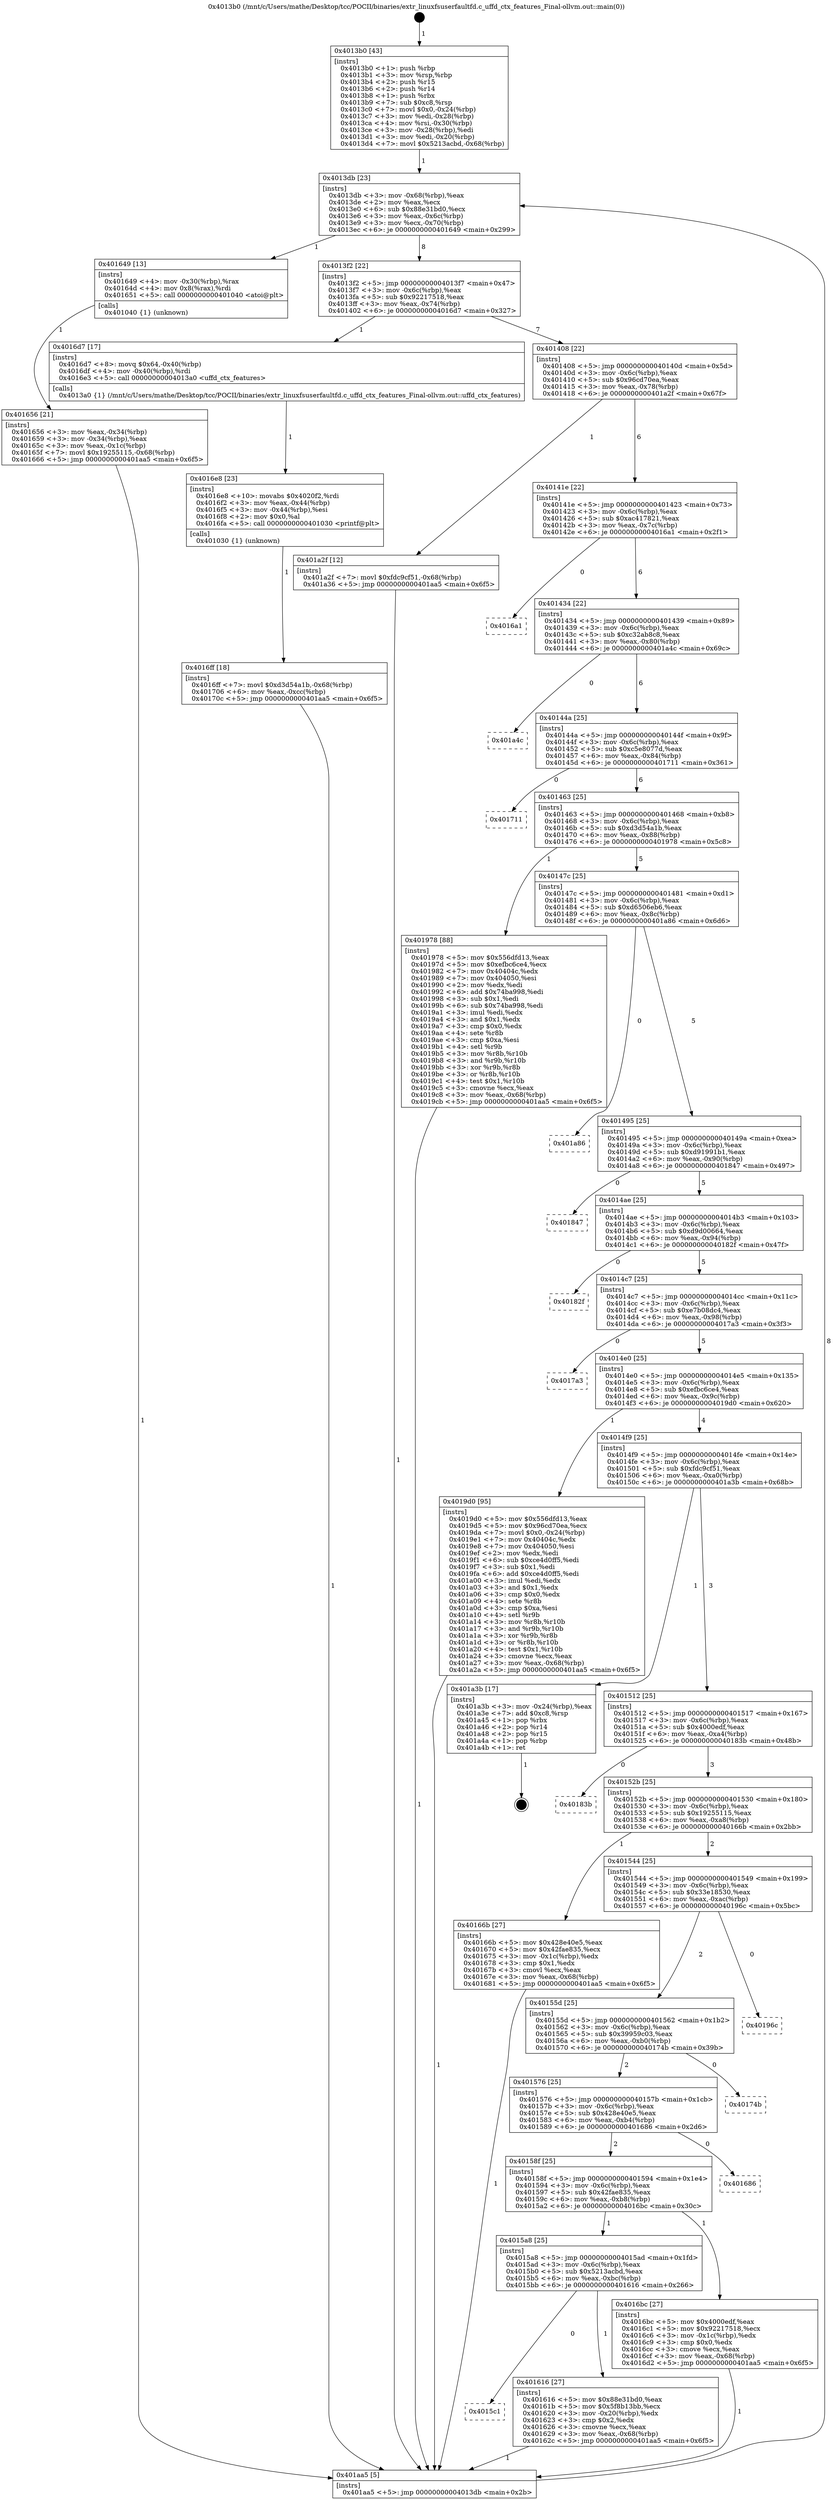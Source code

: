 digraph "0x4013b0" {
  label = "0x4013b0 (/mnt/c/Users/mathe/Desktop/tcc/POCII/binaries/extr_linuxfsuserfaultfd.c_uffd_ctx_features_Final-ollvm.out::main(0))"
  labelloc = "t"
  node[shape=record]

  Entry [label="",width=0.3,height=0.3,shape=circle,fillcolor=black,style=filled]
  "0x4013db" [label="{
     0x4013db [23]\l
     | [instrs]\l
     &nbsp;&nbsp;0x4013db \<+3\>: mov -0x68(%rbp),%eax\l
     &nbsp;&nbsp;0x4013de \<+2\>: mov %eax,%ecx\l
     &nbsp;&nbsp;0x4013e0 \<+6\>: sub $0x88e31bd0,%ecx\l
     &nbsp;&nbsp;0x4013e6 \<+3\>: mov %eax,-0x6c(%rbp)\l
     &nbsp;&nbsp;0x4013e9 \<+3\>: mov %ecx,-0x70(%rbp)\l
     &nbsp;&nbsp;0x4013ec \<+6\>: je 0000000000401649 \<main+0x299\>\l
  }"]
  "0x401649" [label="{
     0x401649 [13]\l
     | [instrs]\l
     &nbsp;&nbsp;0x401649 \<+4\>: mov -0x30(%rbp),%rax\l
     &nbsp;&nbsp;0x40164d \<+4\>: mov 0x8(%rax),%rdi\l
     &nbsp;&nbsp;0x401651 \<+5\>: call 0000000000401040 \<atoi@plt\>\l
     | [calls]\l
     &nbsp;&nbsp;0x401040 \{1\} (unknown)\l
  }"]
  "0x4013f2" [label="{
     0x4013f2 [22]\l
     | [instrs]\l
     &nbsp;&nbsp;0x4013f2 \<+5\>: jmp 00000000004013f7 \<main+0x47\>\l
     &nbsp;&nbsp;0x4013f7 \<+3\>: mov -0x6c(%rbp),%eax\l
     &nbsp;&nbsp;0x4013fa \<+5\>: sub $0x92217518,%eax\l
     &nbsp;&nbsp;0x4013ff \<+3\>: mov %eax,-0x74(%rbp)\l
     &nbsp;&nbsp;0x401402 \<+6\>: je 00000000004016d7 \<main+0x327\>\l
  }"]
  Exit [label="",width=0.3,height=0.3,shape=circle,fillcolor=black,style=filled,peripheries=2]
  "0x4016d7" [label="{
     0x4016d7 [17]\l
     | [instrs]\l
     &nbsp;&nbsp;0x4016d7 \<+8\>: movq $0x64,-0x40(%rbp)\l
     &nbsp;&nbsp;0x4016df \<+4\>: mov -0x40(%rbp),%rdi\l
     &nbsp;&nbsp;0x4016e3 \<+5\>: call 00000000004013a0 \<uffd_ctx_features\>\l
     | [calls]\l
     &nbsp;&nbsp;0x4013a0 \{1\} (/mnt/c/Users/mathe/Desktop/tcc/POCII/binaries/extr_linuxfsuserfaultfd.c_uffd_ctx_features_Final-ollvm.out::uffd_ctx_features)\l
  }"]
  "0x401408" [label="{
     0x401408 [22]\l
     | [instrs]\l
     &nbsp;&nbsp;0x401408 \<+5\>: jmp 000000000040140d \<main+0x5d\>\l
     &nbsp;&nbsp;0x40140d \<+3\>: mov -0x6c(%rbp),%eax\l
     &nbsp;&nbsp;0x401410 \<+5\>: sub $0x96cd70ea,%eax\l
     &nbsp;&nbsp;0x401415 \<+3\>: mov %eax,-0x78(%rbp)\l
     &nbsp;&nbsp;0x401418 \<+6\>: je 0000000000401a2f \<main+0x67f\>\l
  }"]
  "0x4016ff" [label="{
     0x4016ff [18]\l
     | [instrs]\l
     &nbsp;&nbsp;0x4016ff \<+7\>: movl $0xd3d54a1b,-0x68(%rbp)\l
     &nbsp;&nbsp;0x401706 \<+6\>: mov %eax,-0xcc(%rbp)\l
     &nbsp;&nbsp;0x40170c \<+5\>: jmp 0000000000401aa5 \<main+0x6f5\>\l
  }"]
  "0x401a2f" [label="{
     0x401a2f [12]\l
     | [instrs]\l
     &nbsp;&nbsp;0x401a2f \<+7\>: movl $0xfdc9cf51,-0x68(%rbp)\l
     &nbsp;&nbsp;0x401a36 \<+5\>: jmp 0000000000401aa5 \<main+0x6f5\>\l
  }"]
  "0x40141e" [label="{
     0x40141e [22]\l
     | [instrs]\l
     &nbsp;&nbsp;0x40141e \<+5\>: jmp 0000000000401423 \<main+0x73\>\l
     &nbsp;&nbsp;0x401423 \<+3\>: mov -0x6c(%rbp),%eax\l
     &nbsp;&nbsp;0x401426 \<+5\>: sub $0xac417821,%eax\l
     &nbsp;&nbsp;0x40142b \<+3\>: mov %eax,-0x7c(%rbp)\l
     &nbsp;&nbsp;0x40142e \<+6\>: je 00000000004016a1 \<main+0x2f1\>\l
  }"]
  "0x4016e8" [label="{
     0x4016e8 [23]\l
     | [instrs]\l
     &nbsp;&nbsp;0x4016e8 \<+10\>: movabs $0x4020f2,%rdi\l
     &nbsp;&nbsp;0x4016f2 \<+3\>: mov %eax,-0x44(%rbp)\l
     &nbsp;&nbsp;0x4016f5 \<+3\>: mov -0x44(%rbp),%esi\l
     &nbsp;&nbsp;0x4016f8 \<+2\>: mov $0x0,%al\l
     &nbsp;&nbsp;0x4016fa \<+5\>: call 0000000000401030 \<printf@plt\>\l
     | [calls]\l
     &nbsp;&nbsp;0x401030 \{1\} (unknown)\l
  }"]
  "0x4016a1" [label="{
     0x4016a1\l
  }", style=dashed]
  "0x401434" [label="{
     0x401434 [22]\l
     | [instrs]\l
     &nbsp;&nbsp;0x401434 \<+5\>: jmp 0000000000401439 \<main+0x89\>\l
     &nbsp;&nbsp;0x401439 \<+3\>: mov -0x6c(%rbp),%eax\l
     &nbsp;&nbsp;0x40143c \<+5\>: sub $0xc32ab8c8,%eax\l
     &nbsp;&nbsp;0x401441 \<+3\>: mov %eax,-0x80(%rbp)\l
     &nbsp;&nbsp;0x401444 \<+6\>: je 0000000000401a4c \<main+0x69c\>\l
  }"]
  "0x401656" [label="{
     0x401656 [21]\l
     | [instrs]\l
     &nbsp;&nbsp;0x401656 \<+3\>: mov %eax,-0x34(%rbp)\l
     &nbsp;&nbsp;0x401659 \<+3\>: mov -0x34(%rbp),%eax\l
     &nbsp;&nbsp;0x40165c \<+3\>: mov %eax,-0x1c(%rbp)\l
     &nbsp;&nbsp;0x40165f \<+7\>: movl $0x19255115,-0x68(%rbp)\l
     &nbsp;&nbsp;0x401666 \<+5\>: jmp 0000000000401aa5 \<main+0x6f5\>\l
  }"]
  "0x401a4c" [label="{
     0x401a4c\l
  }", style=dashed]
  "0x40144a" [label="{
     0x40144a [25]\l
     | [instrs]\l
     &nbsp;&nbsp;0x40144a \<+5\>: jmp 000000000040144f \<main+0x9f\>\l
     &nbsp;&nbsp;0x40144f \<+3\>: mov -0x6c(%rbp),%eax\l
     &nbsp;&nbsp;0x401452 \<+5\>: sub $0xc5e8077d,%eax\l
     &nbsp;&nbsp;0x401457 \<+6\>: mov %eax,-0x84(%rbp)\l
     &nbsp;&nbsp;0x40145d \<+6\>: je 0000000000401711 \<main+0x361\>\l
  }"]
  "0x4013b0" [label="{
     0x4013b0 [43]\l
     | [instrs]\l
     &nbsp;&nbsp;0x4013b0 \<+1\>: push %rbp\l
     &nbsp;&nbsp;0x4013b1 \<+3\>: mov %rsp,%rbp\l
     &nbsp;&nbsp;0x4013b4 \<+2\>: push %r15\l
     &nbsp;&nbsp;0x4013b6 \<+2\>: push %r14\l
     &nbsp;&nbsp;0x4013b8 \<+1\>: push %rbx\l
     &nbsp;&nbsp;0x4013b9 \<+7\>: sub $0xc8,%rsp\l
     &nbsp;&nbsp;0x4013c0 \<+7\>: movl $0x0,-0x24(%rbp)\l
     &nbsp;&nbsp;0x4013c7 \<+3\>: mov %edi,-0x28(%rbp)\l
     &nbsp;&nbsp;0x4013ca \<+4\>: mov %rsi,-0x30(%rbp)\l
     &nbsp;&nbsp;0x4013ce \<+3\>: mov -0x28(%rbp),%edi\l
     &nbsp;&nbsp;0x4013d1 \<+3\>: mov %edi,-0x20(%rbp)\l
     &nbsp;&nbsp;0x4013d4 \<+7\>: movl $0x5213acbd,-0x68(%rbp)\l
  }"]
  "0x401711" [label="{
     0x401711\l
  }", style=dashed]
  "0x401463" [label="{
     0x401463 [25]\l
     | [instrs]\l
     &nbsp;&nbsp;0x401463 \<+5\>: jmp 0000000000401468 \<main+0xb8\>\l
     &nbsp;&nbsp;0x401468 \<+3\>: mov -0x6c(%rbp),%eax\l
     &nbsp;&nbsp;0x40146b \<+5\>: sub $0xd3d54a1b,%eax\l
     &nbsp;&nbsp;0x401470 \<+6\>: mov %eax,-0x88(%rbp)\l
     &nbsp;&nbsp;0x401476 \<+6\>: je 0000000000401978 \<main+0x5c8\>\l
  }"]
  "0x401aa5" [label="{
     0x401aa5 [5]\l
     | [instrs]\l
     &nbsp;&nbsp;0x401aa5 \<+5\>: jmp 00000000004013db \<main+0x2b\>\l
  }"]
  "0x401978" [label="{
     0x401978 [88]\l
     | [instrs]\l
     &nbsp;&nbsp;0x401978 \<+5\>: mov $0x556dfd13,%eax\l
     &nbsp;&nbsp;0x40197d \<+5\>: mov $0xefbc6ce4,%ecx\l
     &nbsp;&nbsp;0x401982 \<+7\>: mov 0x40404c,%edx\l
     &nbsp;&nbsp;0x401989 \<+7\>: mov 0x404050,%esi\l
     &nbsp;&nbsp;0x401990 \<+2\>: mov %edx,%edi\l
     &nbsp;&nbsp;0x401992 \<+6\>: add $0x74ba998,%edi\l
     &nbsp;&nbsp;0x401998 \<+3\>: sub $0x1,%edi\l
     &nbsp;&nbsp;0x40199b \<+6\>: sub $0x74ba998,%edi\l
     &nbsp;&nbsp;0x4019a1 \<+3\>: imul %edi,%edx\l
     &nbsp;&nbsp;0x4019a4 \<+3\>: and $0x1,%edx\l
     &nbsp;&nbsp;0x4019a7 \<+3\>: cmp $0x0,%edx\l
     &nbsp;&nbsp;0x4019aa \<+4\>: sete %r8b\l
     &nbsp;&nbsp;0x4019ae \<+3\>: cmp $0xa,%esi\l
     &nbsp;&nbsp;0x4019b1 \<+4\>: setl %r9b\l
     &nbsp;&nbsp;0x4019b5 \<+3\>: mov %r8b,%r10b\l
     &nbsp;&nbsp;0x4019b8 \<+3\>: and %r9b,%r10b\l
     &nbsp;&nbsp;0x4019bb \<+3\>: xor %r9b,%r8b\l
     &nbsp;&nbsp;0x4019be \<+3\>: or %r8b,%r10b\l
     &nbsp;&nbsp;0x4019c1 \<+4\>: test $0x1,%r10b\l
     &nbsp;&nbsp;0x4019c5 \<+3\>: cmovne %ecx,%eax\l
     &nbsp;&nbsp;0x4019c8 \<+3\>: mov %eax,-0x68(%rbp)\l
     &nbsp;&nbsp;0x4019cb \<+5\>: jmp 0000000000401aa5 \<main+0x6f5\>\l
  }"]
  "0x40147c" [label="{
     0x40147c [25]\l
     | [instrs]\l
     &nbsp;&nbsp;0x40147c \<+5\>: jmp 0000000000401481 \<main+0xd1\>\l
     &nbsp;&nbsp;0x401481 \<+3\>: mov -0x6c(%rbp),%eax\l
     &nbsp;&nbsp;0x401484 \<+5\>: sub $0xd6506eb6,%eax\l
     &nbsp;&nbsp;0x401489 \<+6\>: mov %eax,-0x8c(%rbp)\l
     &nbsp;&nbsp;0x40148f \<+6\>: je 0000000000401a86 \<main+0x6d6\>\l
  }"]
  "0x4015c1" [label="{
     0x4015c1\l
  }", style=dashed]
  "0x401a86" [label="{
     0x401a86\l
  }", style=dashed]
  "0x401495" [label="{
     0x401495 [25]\l
     | [instrs]\l
     &nbsp;&nbsp;0x401495 \<+5\>: jmp 000000000040149a \<main+0xea\>\l
     &nbsp;&nbsp;0x40149a \<+3\>: mov -0x6c(%rbp),%eax\l
     &nbsp;&nbsp;0x40149d \<+5\>: sub $0xd91991b1,%eax\l
     &nbsp;&nbsp;0x4014a2 \<+6\>: mov %eax,-0x90(%rbp)\l
     &nbsp;&nbsp;0x4014a8 \<+6\>: je 0000000000401847 \<main+0x497\>\l
  }"]
  "0x401616" [label="{
     0x401616 [27]\l
     | [instrs]\l
     &nbsp;&nbsp;0x401616 \<+5\>: mov $0x88e31bd0,%eax\l
     &nbsp;&nbsp;0x40161b \<+5\>: mov $0x5f8b13bb,%ecx\l
     &nbsp;&nbsp;0x401620 \<+3\>: mov -0x20(%rbp),%edx\l
     &nbsp;&nbsp;0x401623 \<+3\>: cmp $0x2,%edx\l
     &nbsp;&nbsp;0x401626 \<+3\>: cmovne %ecx,%eax\l
     &nbsp;&nbsp;0x401629 \<+3\>: mov %eax,-0x68(%rbp)\l
     &nbsp;&nbsp;0x40162c \<+5\>: jmp 0000000000401aa5 \<main+0x6f5\>\l
  }"]
  "0x401847" [label="{
     0x401847\l
  }", style=dashed]
  "0x4014ae" [label="{
     0x4014ae [25]\l
     | [instrs]\l
     &nbsp;&nbsp;0x4014ae \<+5\>: jmp 00000000004014b3 \<main+0x103\>\l
     &nbsp;&nbsp;0x4014b3 \<+3\>: mov -0x6c(%rbp),%eax\l
     &nbsp;&nbsp;0x4014b6 \<+5\>: sub $0xd9d00664,%eax\l
     &nbsp;&nbsp;0x4014bb \<+6\>: mov %eax,-0x94(%rbp)\l
     &nbsp;&nbsp;0x4014c1 \<+6\>: je 000000000040182f \<main+0x47f\>\l
  }"]
  "0x4015a8" [label="{
     0x4015a8 [25]\l
     | [instrs]\l
     &nbsp;&nbsp;0x4015a8 \<+5\>: jmp 00000000004015ad \<main+0x1fd\>\l
     &nbsp;&nbsp;0x4015ad \<+3\>: mov -0x6c(%rbp),%eax\l
     &nbsp;&nbsp;0x4015b0 \<+5\>: sub $0x5213acbd,%eax\l
     &nbsp;&nbsp;0x4015b5 \<+6\>: mov %eax,-0xbc(%rbp)\l
     &nbsp;&nbsp;0x4015bb \<+6\>: je 0000000000401616 \<main+0x266\>\l
  }"]
  "0x40182f" [label="{
     0x40182f\l
  }", style=dashed]
  "0x4014c7" [label="{
     0x4014c7 [25]\l
     | [instrs]\l
     &nbsp;&nbsp;0x4014c7 \<+5\>: jmp 00000000004014cc \<main+0x11c\>\l
     &nbsp;&nbsp;0x4014cc \<+3\>: mov -0x6c(%rbp),%eax\l
     &nbsp;&nbsp;0x4014cf \<+5\>: sub $0xe7b08dc4,%eax\l
     &nbsp;&nbsp;0x4014d4 \<+6\>: mov %eax,-0x98(%rbp)\l
     &nbsp;&nbsp;0x4014da \<+6\>: je 00000000004017a3 \<main+0x3f3\>\l
  }"]
  "0x4016bc" [label="{
     0x4016bc [27]\l
     | [instrs]\l
     &nbsp;&nbsp;0x4016bc \<+5\>: mov $0x4000edf,%eax\l
     &nbsp;&nbsp;0x4016c1 \<+5\>: mov $0x92217518,%ecx\l
     &nbsp;&nbsp;0x4016c6 \<+3\>: mov -0x1c(%rbp),%edx\l
     &nbsp;&nbsp;0x4016c9 \<+3\>: cmp $0x0,%edx\l
     &nbsp;&nbsp;0x4016cc \<+3\>: cmove %ecx,%eax\l
     &nbsp;&nbsp;0x4016cf \<+3\>: mov %eax,-0x68(%rbp)\l
     &nbsp;&nbsp;0x4016d2 \<+5\>: jmp 0000000000401aa5 \<main+0x6f5\>\l
  }"]
  "0x4017a3" [label="{
     0x4017a3\l
  }", style=dashed]
  "0x4014e0" [label="{
     0x4014e0 [25]\l
     | [instrs]\l
     &nbsp;&nbsp;0x4014e0 \<+5\>: jmp 00000000004014e5 \<main+0x135\>\l
     &nbsp;&nbsp;0x4014e5 \<+3\>: mov -0x6c(%rbp),%eax\l
     &nbsp;&nbsp;0x4014e8 \<+5\>: sub $0xefbc6ce4,%eax\l
     &nbsp;&nbsp;0x4014ed \<+6\>: mov %eax,-0x9c(%rbp)\l
     &nbsp;&nbsp;0x4014f3 \<+6\>: je 00000000004019d0 \<main+0x620\>\l
  }"]
  "0x40158f" [label="{
     0x40158f [25]\l
     | [instrs]\l
     &nbsp;&nbsp;0x40158f \<+5\>: jmp 0000000000401594 \<main+0x1e4\>\l
     &nbsp;&nbsp;0x401594 \<+3\>: mov -0x6c(%rbp),%eax\l
     &nbsp;&nbsp;0x401597 \<+5\>: sub $0x42fae835,%eax\l
     &nbsp;&nbsp;0x40159c \<+6\>: mov %eax,-0xb8(%rbp)\l
     &nbsp;&nbsp;0x4015a2 \<+6\>: je 00000000004016bc \<main+0x30c\>\l
  }"]
  "0x4019d0" [label="{
     0x4019d0 [95]\l
     | [instrs]\l
     &nbsp;&nbsp;0x4019d0 \<+5\>: mov $0x556dfd13,%eax\l
     &nbsp;&nbsp;0x4019d5 \<+5\>: mov $0x96cd70ea,%ecx\l
     &nbsp;&nbsp;0x4019da \<+7\>: movl $0x0,-0x24(%rbp)\l
     &nbsp;&nbsp;0x4019e1 \<+7\>: mov 0x40404c,%edx\l
     &nbsp;&nbsp;0x4019e8 \<+7\>: mov 0x404050,%esi\l
     &nbsp;&nbsp;0x4019ef \<+2\>: mov %edx,%edi\l
     &nbsp;&nbsp;0x4019f1 \<+6\>: sub $0xce4d0ff5,%edi\l
     &nbsp;&nbsp;0x4019f7 \<+3\>: sub $0x1,%edi\l
     &nbsp;&nbsp;0x4019fa \<+6\>: add $0xce4d0ff5,%edi\l
     &nbsp;&nbsp;0x401a00 \<+3\>: imul %edi,%edx\l
     &nbsp;&nbsp;0x401a03 \<+3\>: and $0x1,%edx\l
     &nbsp;&nbsp;0x401a06 \<+3\>: cmp $0x0,%edx\l
     &nbsp;&nbsp;0x401a09 \<+4\>: sete %r8b\l
     &nbsp;&nbsp;0x401a0d \<+3\>: cmp $0xa,%esi\l
     &nbsp;&nbsp;0x401a10 \<+4\>: setl %r9b\l
     &nbsp;&nbsp;0x401a14 \<+3\>: mov %r8b,%r10b\l
     &nbsp;&nbsp;0x401a17 \<+3\>: and %r9b,%r10b\l
     &nbsp;&nbsp;0x401a1a \<+3\>: xor %r9b,%r8b\l
     &nbsp;&nbsp;0x401a1d \<+3\>: or %r8b,%r10b\l
     &nbsp;&nbsp;0x401a20 \<+4\>: test $0x1,%r10b\l
     &nbsp;&nbsp;0x401a24 \<+3\>: cmovne %ecx,%eax\l
     &nbsp;&nbsp;0x401a27 \<+3\>: mov %eax,-0x68(%rbp)\l
     &nbsp;&nbsp;0x401a2a \<+5\>: jmp 0000000000401aa5 \<main+0x6f5\>\l
  }"]
  "0x4014f9" [label="{
     0x4014f9 [25]\l
     | [instrs]\l
     &nbsp;&nbsp;0x4014f9 \<+5\>: jmp 00000000004014fe \<main+0x14e\>\l
     &nbsp;&nbsp;0x4014fe \<+3\>: mov -0x6c(%rbp),%eax\l
     &nbsp;&nbsp;0x401501 \<+5\>: sub $0xfdc9cf51,%eax\l
     &nbsp;&nbsp;0x401506 \<+6\>: mov %eax,-0xa0(%rbp)\l
     &nbsp;&nbsp;0x40150c \<+6\>: je 0000000000401a3b \<main+0x68b\>\l
  }"]
  "0x401686" [label="{
     0x401686\l
  }", style=dashed]
  "0x401a3b" [label="{
     0x401a3b [17]\l
     | [instrs]\l
     &nbsp;&nbsp;0x401a3b \<+3\>: mov -0x24(%rbp),%eax\l
     &nbsp;&nbsp;0x401a3e \<+7\>: add $0xc8,%rsp\l
     &nbsp;&nbsp;0x401a45 \<+1\>: pop %rbx\l
     &nbsp;&nbsp;0x401a46 \<+2\>: pop %r14\l
     &nbsp;&nbsp;0x401a48 \<+2\>: pop %r15\l
     &nbsp;&nbsp;0x401a4a \<+1\>: pop %rbp\l
     &nbsp;&nbsp;0x401a4b \<+1\>: ret\l
  }"]
  "0x401512" [label="{
     0x401512 [25]\l
     | [instrs]\l
     &nbsp;&nbsp;0x401512 \<+5\>: jmp 0000000000401517 \<main+0x167\>\l
     &nbsp;&nbsp;0x401517 \<+3\>: mov -0x6c(%rbp),%eax\l
     &nbsp;&nbsp;0x40151a \<+5\>: sub $0x4000edf,%eax\l
     &nbsp;&nbsp;0x40151f \<+6\>: mov %eax,-0xa4(%rbp)\l
     &nbsp;&nbsp;0x401525 \<+6\>: je 000000000040183b \<main+0x48b\>\l
  }"]
  "0x401576" [label="{
     0x401576 [25]\l
     | [instrs]\l
     &nbsp;&nbsp;0x401576 \<+5\>: jmp 000000000040157b \<main+0x1cb\>\l
     &nbsp;&nbsp;0x40157b \<+3\>: mov -0x6c(%rbp),%eax\l
     &nbsp;&nbsp;0x40157e \<+5\>: sub $0x428e40e5,%eax\l
     &nbsp;&nbsp;0x401583 \<+6\>: mov %eax,-0xb4(%rbp)\l
     &nbsp;&nbsp;0x401589 \<+6\>: je 0000000000401686 \<main+0x2d6\>\l
  }"]
  "0x40183b" [label="{
     0x40183b\l
  }", style=dashed]
  "0x40152b" [label="{
     0x40152b [25]\l
     | [instrs]\l
     &nbsp;&nbsp;0x40152b \<+5\>: jmp 0000000000401530 \<main+0x180\>\l
     &nbsp;&nbsp;0x401530 \<+3\>: mov -0x6c(%rbp),%eax\l
     &nbsp;&nbsp;0x401533 \<+5\>: sub $0x19255115,%eax\l
     &nbsp;&nbsp;0x401538 \<+6\>: mov %eax,-0xa8(%rbp)\l
     &nbsp;&nbsp;0x40153e \<+6\>: je 000000000040166b \<main+0x2bb\>\l
  }"]
  "0x40174b" [label="{
     0x40174b\l
  }", style=dashed]
  "0x40166b" [label="{
     0x40166b [27]\l
     | [instrs]\l
     &nbsp;&nbsp;0x40166b \<+5\>: mov $0x428e40e5,%eax\l
     &nbsp;&nbsp;0x401670 \<+5\>: mov $0x42fae835,%ecx\l
     &nbsp;&nbsp;0x401675 \<+3\>: mov -0x1c(%rbp),%edx\l
     &nbsp;&nbsp;0x401678 \<+3\>: cmp $0x1,%edx\l
     &nbsp;&nbsp;0x40167b \<+3\>: cmovl %ecx,%eax\l
     &nbsp;&nbsp;0x40167e \<+3\>: mov %eax,-0x68(%rbp)\l
     &nbsp;&nbsp;0x401681 \<+5\>: jmp 0000000000401aa5 \<main+0x6f5\>\l
  }"]
  "0x401544" [label="{
     0x401544 [25]\l
     | [instrs]\l
     &nbsp;&nbsp;0x401544 \<+5\>: jmp 0000000000401549 \<main+0x199\>\l
     &nbsp;&nbsp;0x401549 \<+3\>: mov -0x6c(%rbp),%eax\l
     &nbsp;&nbsp;0x40154c \<+5\>: sub $0x33e18530,%eax\l
     &nbsp;&nbsp;0x401551 \<+6\>: mov %eax,-0xac(%rbp)\l
     &nbsp;&nbsp;0x401557 \<+6\>: je 000000000040196c \<main+0x5bc\>\l
  }"]
  "0x40155d" [label="{
     0x40155d [25]\l
     | [instrs]\l
     &nbsp;&nbsp;0x40155d \<+5\>: jmp 0000000000401562 \<main+0x1b2\>\l
     &nbsp;&nbsp;0x401562 \<+3\>: mov -0x6c(%rbp),%eax\l
     &nbsp;&nbsp;0x401565 \<+5\>: sub $0x39959c03,%eax\l
     &nbsp;&nbsp;0x40156a \<+6\>: mov %eax,-0xb0(%rbp)\l
     &nbsp;&nbsp;0x401570 \<+6\>: je 000000000040174b \<main+0x39b\>\l
  }"]
  "0x40196c" [label="{
     0x40196c\l
  }", style=dashed]
  Entry -> "0x4013b0" [label=" 1"]
  "0x4013db" -> "0x401649" [label=" 1"]
  "0x4013db" -> "0x4013f2" [label=" 8"]
  "0x401a3b" -> Exit [label=" 1"]
  "0x4013f2" -> "0x4016d7" [label=" 1"]
  "0x4013f2" -> "0x401408" [label=" 7"]
  "0x401a2f" -> "0x401aa5" [label=" 1"]
  "0x401408" -> "0x401a2f" [label=" 1"]
  "0x401408" -> "0x40141e" [label=" 6"]
  "0x4019d0" -> "0x401aa5" [label=" 1"]
  "0x40141e" -> "0x4016a1" [label=" 0"]
  "0x40141e" -> "0x401434" [label=" 6"]
  "0x401978" -> "0x401aa5" [label=" 1"]
  "0x401434" -> "0x401a4c" [label=" 0"]
  "0x401434" -> "0x40144a" [label=" 6"]
  "0x4016ff" -> "0x401aa5" [label=" 1"]
  "0x40144a" -> "0x401711" [label=" 0"]
  "0x40144a" -> "0x401463" [label=" 6"]
  "0x4016e8" -> "0x4016ff" [label=" 1"]
  "0x401463" -> "0x401978" [label=" 1"]
  "0x401463" -> "0x40147c" [label=" 5"]
  "0x4016d7" -> "0x4016e8" [label=" 1"]
  "0x40147c" -> "0x401a86" [label=" 0"]
  "0x40147c" -> "0x401495" [label=" 5"]
  "0x4016bc" -> "0x401aa5" [label=" 1"]
  "0x401495" -> "0x401847" [label=" 0"]
  "0x401495" -> "0x4014ae" [label=" 5"]
  "0x40166b" -> "0x401aa5" [label=" 1"]
  "0x4014ae" -> "0x40182f" [label=" 0"]
  "0x4014ae" -> "0x4014c7" [label=" 5"]
  "0x401649" -> "0x401656" [label=" 1"]
  "0x4014c7" -> "0x4017a3" [label=" 0"]
  "0x4014c7" -> "0x4014e0" [label=" 5"]
  "0x401aa5" -> "0x4013db" [label=" 8"]
  "0x4014e0" -> "0x4019d0" [label=" 1"]
  "0x4014e0" -> "0x4014f9" [label=" 4"]
  "0x401616" -> "0x401aa5" [label=" 1"]
  "0x4014f9" -> "0x401a3b" [label=" 1"]
  "0x4014f9" -> "0x401512" [label=" 3"]
  "0x4015a8" -> "0x4015c1" [label=" 0"]
  "0x401512" -> "0x40183b" [label=" 0"]
  "0x401512" -> "0x40152b" [label=" 3"]
  "0x401656" -> "0x401aa5" [label=" 1"]
  "0x40152b" -> "0x40166b" [label=" 1"]
  "0x40152b" -> "0x401544" [label=" 2"]
  "0x40158f" -> "0x4015a8" [label=" 1"]
  "0x401544" -> "0x40196c" [label=" 0"]
  "0x401544" -> "0x40155d" [label=" 2"]
  "0x40158f" -> "0x4016bc" [label=" 1"]
  "0x40155d" -> "0x40174b" [label=" 0"]
  "0x40155d" -> "0x401576" [label=" 2"]
  "0x4015a8" -> "0x401616" [label=" 1"]
  "0x401576" -> "0x401686" [label=" 0"]
  "0x401576" -> "0x40158f" [label=" 2"]
  "0x4013b0" -> "0x4013db" [label=" 1"]
}
